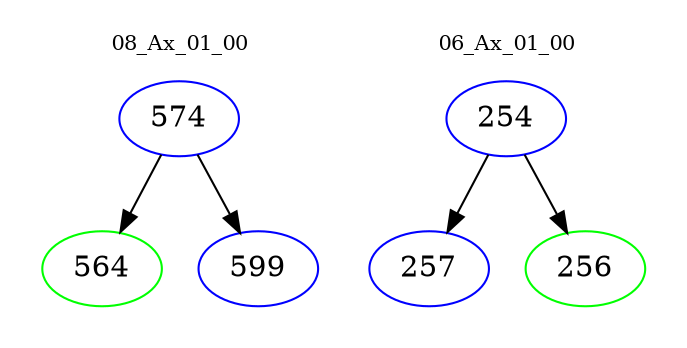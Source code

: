 digraph{
subgraph cluster_0 {
color = white
label = "08_Ax_01_00";
fontsize=10;
T0_574 [label="574", color="blue"]
T0_574 -> T0_564 [color="black"]
T0_564 [label="564", color="green"]
T0_574 -> T0_599 [color="black"]
T0_599 [label="599", color="blue"]
}
subgraph cluster_1 {
color = white
label = "06_Ax_01_00";
fontsize=10;
T1_254 [label="254", color="blue"]
T1_254 -> T1_257 [color="black"]
T1_257 [label="257", color="blue"]
T1_254 -> T1_256 [color="black"]
T1_256 [label="256", color="green"]
}
}
